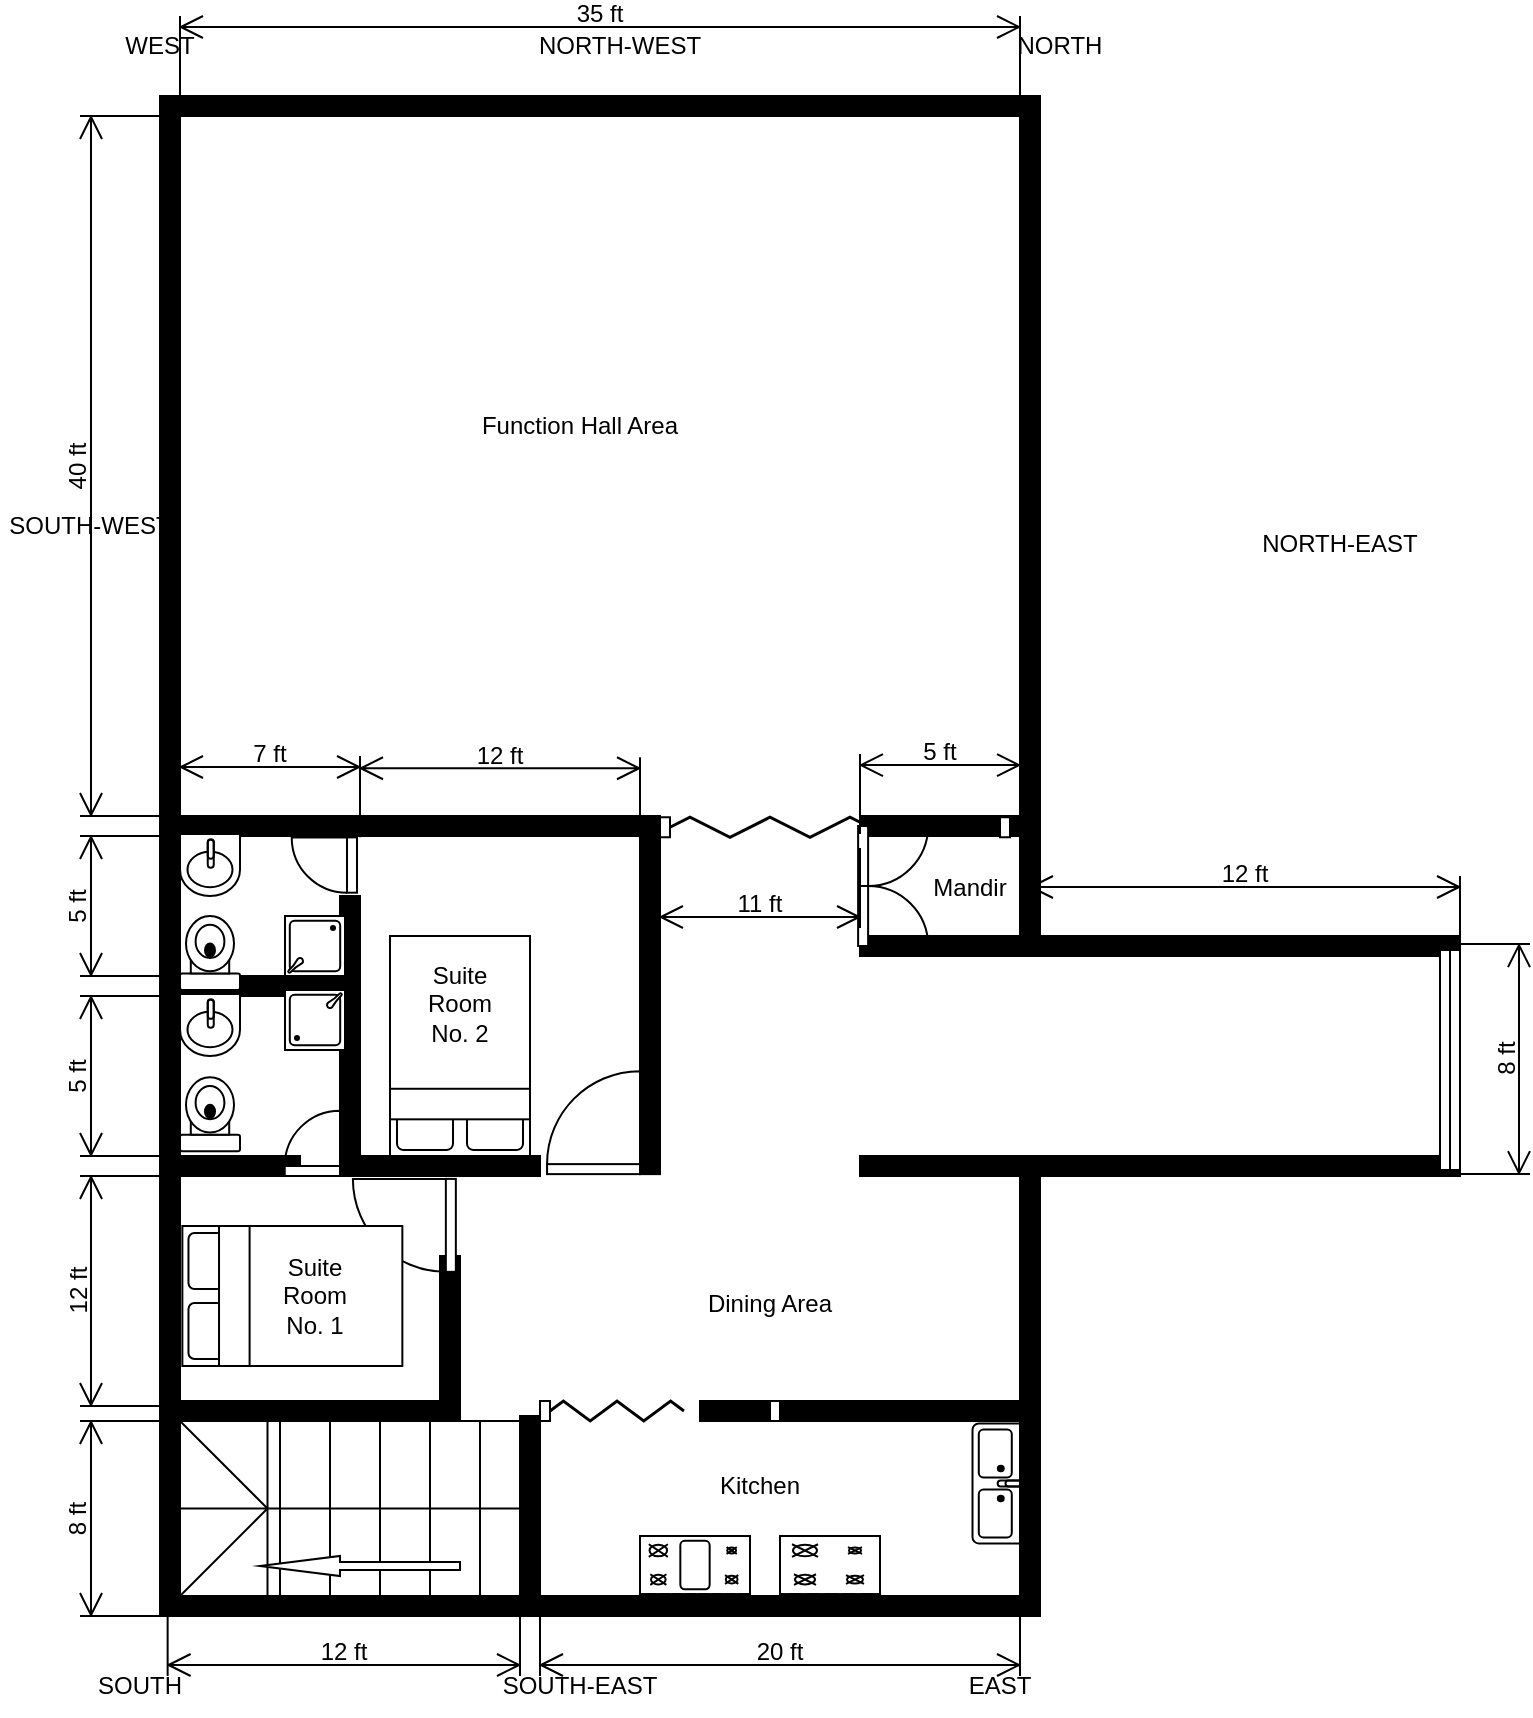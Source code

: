 <mxfile version="24.0.4" type="github">
  <diagram name="Page-1" id="MxFsTh5EfBBZG-4ZZ3Ez">
    <mxGraphModel dx="1434" dy="746" grid="1" gridSize="10" guides="1" tooltips="1" connect="1" arrows="1" fold="1" page="1" pageScale="1" pageWidth="850" pageHeight="1100" math="0" shadow="0">
      <root>
        <mxCell id="0" />
        <mxCell id="1" parent="0" />
        <mxCell id="P2xLhk2kLivvHlx-UTb--2" value="SOUTH" style="text;html=1;align=center;verticalAlign=middle;whiteSpace=wrap;rounded=0;" vertex="1" parent="1">
          <mxGeometry x="40" y="970" width="60" height="30" as="geometry" />
        </mxCell>
        <mxCell id="P2xLhk2kLivvHlx-UTb--4" value="EAST" style="text;html=1;align=center;verticalAlign=middle;whiteSpace=wrap;rounded=0;" vertex="1" parent="1">
          <mxGeometry x="470" y="970" width="60" height="30" as="geometry" />
        </mxCell>
        <mxCell id="P2xLhk2kLivvHlx-UTb--5" value="WEST" style="text;html=1;align=center;verticalAlign=middle;whiteSpace=wrap;rounded=0;" vertex="1" parent="1">
          <mxGeometry x="50" y="150" width="60" height="30" as="geometry" />
        </mxCell>
        <mxCell id="P2xLhk2kLivvHlx-UTb--6" value="NORTH" style="text;html=1;align=center;verticalAlign=middle;whiteSpace=wrap;rounded=0;" vertex="1" parent="1">
          <mxGeometry x="500" y="150" width="60" height="30" as="geometry" />
        </mxCell>
        <mxCell id="P2xLhk2kLivvHlx-UTb--7" value="SOUTH-EAST" style="text;html=1;align=center;verticalAlign=middle;whiteSpace=wrap;rounded=0;" vertex="1" parent="1">
          <mxGeometry x="245" y="970" width="90" height="30" as="geometry" />
        </mxCell>
        <mxCell id="P2xLhk2kLivvHlx-UTb--8" value="NORTH-EAST" style="text;html=1;align=center;verticalAlign=middle;whiteSpace=wrap;rounded=0;" vertex="1" parent="1">
          <mxGeometry x="630" y="399.06" width="80" height="30" as="geometry" />
        </mxCell>
        <mxCell id="P2xLhk2kLivvHlx-UTb--9" value="SOUTH-WEST" style="text;html=1;align=center;verticalAlign=middle;whiteSpace=wrap;rounded=0;" vertex="1" parent="1">
          <mxGeometry y="390" width="90" height="30" as="geometry" />
        </mxCell>
        <mxCell id="P2xLhk2kLivvHlx-UTb--10" value="NORTH-WEST" style="text;html=1;align=center;verticalAlign=middle;whiteSpace=wrap;rounded=0;" vertex="1" parent="1">
          <mxGeometry x="260" y="150" width="100" height="30" as="geometry" />
        </mxCell>
        <mxCell id="P2xLhk2kLivvHlx-UTb--14" value="" style="verticalLabelPosition=bottom;html=1;verticalAlign=top;align=center;shape=mxgraph.floorplan.stairsRest;rotation=-180;" vertex="1" parent="1">
          <mxGeometry x="90" y="852.5" width="175" height="87.5" as="geometry" />
        </mxCell>
        <mxCell id="P2xLhk2kLivvHlx-UTb--17" value="" style="verticalLabelPosition=bottom;html=1;verticalAlign=top;align=center;shape=mxgraph.floorplan.wall;fillColor=strokeColor;" vertex="1" parent="1">
          <mxGeometry x="430" y="610" width="80" height="10" as="geometry" />
        </mxCell>
        <mxCell id="P2xLhk2kLivvHlx-UTb--23" value="" style="verticalLabelPosition=bottom;html=1;verticalAlign=top;align=center;shape=mxgraph.floorplan.wall;fillColor=strokeColor;direction=south;" vertex="1" parent="1">
          <mxGeometry x="170" y="590" width="10" height="130" as="geometry" />
        </mxCell>
        <mxCell id="P2xLhk2kLivvHlx-UTb--24" value="" style="verticalLabelPosition=bottom;html=1;verticalAlign=top;align=center;shape=mxgraph.floorplan.wall;fillColor=strokeColor;direction=south;" vertex="1" parent="1">
          <mxGeometry x="260" y="850" width="10" height="90" as="geometry" />
        </mxCell>
        <mxCell id="P2xLhk2kLivvHlx-UTb--25" value="" style="verticalLabelPosition=bottom;html=1;verticalAlign=top;align=center;shape=mxgraph.floorplan.wall;fillColor=strokeColor;" vertex="1" parent="1">
          <mxGeometry x="350" y="842.5" width="165" height="10" as="geometry" />
        </mxCell>
        <mxCell id="P2xLhk2kLivvHlx-UTb--26" value="" style="verticalLabelPosition=bottom;html=1;verticalAlign=top;align=center;shape=mxgraph.floorplan.wall;fillColor=strokeColor;" vertex="1" parent="1">
          <mxGeometry x="90" y="842.5" width="140" height="10" as="geometry" />
        </mxCell>
        <mxCell id="P2xLhk2kLivvHlx-UTb--27" value="" style="verticalLabelPosition=bottom;html=1;verticalAlign=top;align=center;shape=mxgraph.floorplan.wall;fillColor=strokeColor;" vertex="1" parent="1">
          <mxGeometry x="90" y="720" width="60" height="10" as="geometry" />
        </mxCell>
        <mxCell id="P2xLhk2kLivvHlx-UTb--28" value="" style="verticalLabelPosition=bottom;html=1;verticalAlign=top;align=center;shape=mxgraph.floorplan.wall;fillColor=strokeColor;direction=south;" vertex="1" parent="1">
          <mxGeometry x="220" y="770" width="10" height="72.5" as="geometry" />
        </mxCell>
        <mxCell id="P2xLhk2kLivvHlx-UTb--29" value="" style="verticalLabelPosition=bottom;html=1;verticalAlign=top;align=center;shape=mxgraph.floorplan.wall;fillColor=strokeColor;" vertex="1" parent="1">
          <mxGeometry x="430" y="720" width="80" height="10" as="geometry" />
        </mxCell>
        <mxCell id="P2xLhk2kLivvHlx-UTb--30" value="" style="verticalLabelPosition=bottom;html=1;verticalAlign=top;align=center;shape=mxgraph.floorplan.doorAccordion;dx=0.6;" vertex="1" parent="1">
          <mxGeometry x="270" y="842.5" width="120" height="10" as="geometry" />
        </mxCell>
        <mxCell id="P2xLhk2kLivvHlx-UTb--31" value="" style="verticalLabelPosition=bottom;html=1;verticalAlign=top;align=center;shape=mxgraph.floorplan.wall;fillColor=strokeColor;direction=south;" vertex="1" parent="1">
          <mxGeometry x="80" y="190" width="10" height="760" as="geometry" />
        </mxCell>
        <mxCell id="P2xLhk2kLivvHlx-UTb--32" value="" style="verticalLabelPosition=bottom;html=1;verticalAlign=top;align=center;shape=mxgraph.floorplan.wall;fillColor=strokeColor;direction=south;" vertex="1" parent="1">
          <mxGeometry x="510" y="190" width="10" height="430" as="geometry" />
        </mxCell>
        <mxCell id="P2xLhk2kLivvHlx-UTb--33" value="" style="verticalLabelPosition=bottom;html=1;verticalAlign=top;align=center;shape=mxgraph.floorplan.wall;fillColor=strokeColor;" vertex="1" parent="1">
          <mxGeometry x="90" y="190" width="420" height="10" as="geometry" />
        </mxCell>
        <mxCell id="P2xLhk2kLivvHlx-UTb--34" value="" style="verticalLabelPosition=bottom;html=1;verticalAlign=top;align=center;shape=mxgraph.floorplan.wall;fillColor=strokeColor;" vertex="1" parent="1">
          <mxGeometry x="260" y="940" width="260" height="10" as="geometry" />
        </mxCell>
        <mxCell id="P2xLhk2kLivvHlx-UTb--35" value="" style="verticalLabelPosition=bottom;html=1;verticalAlign=top;align=center;shape=mxgraph.floorplan.wall;fillColor=strokeColor;" vertex="1" parent="1">
          <mxGeometry x="80" y="940" width="190" height="10" as="geometry" />
        </mxCell>
        <mxCell id="P2xLhk2kLivvHlx-UTb--36" value="" style="verticalLabelPosition=bottom;html=1;verticalAlign=top;align=center;shape=mxgraph.floorplan.wall;fillColor=strokeColor;" vertex="1" parent="1">
          <mxGeometry x="80" y="630" width="90" height="10" as="geometry" />
        </mxCell>
        <mxCell id="P2xLhk2kLivvHlx-UTb--37" value="" style="verticalLabelPosition=bottom;html=1;verticalAlign=top;align=center;shape=mxgraph.floorplan.wall;fillColor=strokeColor;" vertex="1" parent="1">
          <mxGeometry x="90" y="550" width="240" height="10" as="geometry" />
        </mxCell>
        <mxCell id="P2xLhk2kLivvHlx-UTb--38" value="" style="verticalLabelPosition=bottom;html=1;verticalAlign=top;align=center;shape=mxgraph.floorplan.wall;fillColor=strokeColor;direction=south;" vertex="1" parent="1">
          <mxGeometry x="320" y="559.06" width="10" height="170" as="geometry" />
        </mxCell>
        <mxCell id="P2xLhk2kLivvHlx-UTb--39" value="" style="verticalLabelPosition=bottom;html=1;verticalAlign=top;align=center;shape=mxgraph.floorplan.wall;fillColor=strokeColor;" vertex="1" parent="1">
          <mxGeometry x="170" y="720" width="100" height="10" as="geometry" />
        </mxCell>
        <mxCell id="P2xLhk2kLivvHlx-UTb--41" value="" style="verticalLabelPosition=bottom;html=1;verticalAlign=top;align=center;shape=mxgraph.floorplan.doorLeft;aspect=fixed;rotation=-180;" vertex="1" parent="1">
          <mxGeometry x="273.53" y="679.69" width="46.47" height="49.37" as="geometry" />
        </mxCell>
        <mxCell id="P2xLhk2kLivvHlx-UTb--42" value="" style="verticalLabelPosition=bottom;html=1;verticalAlign=top;align=center;shape=mxgraph.floorplan.doorLeft;aspect=fixed;rotation=-180;" vertex="1" parent="1">
          <mxGeometry x="142.36" y="700.63" width="27.64" height="29.37" as="geometry" />
        </mxCell>
        <mxCell id="P2xLhk2kLivvHlx-UTb--43" value="" style="verticalLabelPosition=bottom;html=1;verticalAlign=top;align=center;shape=mxgraph.floorplan.doorLeft;aspect=fixed;rotation=90;" vertex="1" parent="1">
          <mxGeometry x="150" y="559.84" width="27.64" height="29.37" as="geometry" />
        </mxCell>
        <mxCell id="P2xLhk2kLivvHlx-UTb--44" value="" style="verticalLabelPosition=bottom;html=1;verticalAlign=top;align=center;shape=mxgraph.floorplan.doorLeft;aspect=fixed;rotation=90;" vertex="1" parent="1">
          <mxGeometry x="180.0" y="730" width="46.47" height="49.37" as="geometry" />
        </mxCell>
        <mxCell id="P2xLhk2kLivvHlx-UTb--45" value="" style="verticalLabelPosition=bottom;html=1;verticalAlign=top;align=center;shape=mxgraph.floorplan.wall;fillColor=strokeColor;" vertex="1" parent="1">
          <mxGeometry x="430" y="550" width="85" height="10" as="geometry" />
        </mxCell>
        <mxCell id="P2xLhk2kLivvHlx-UTb--47" value="" style="verticalLabelPosition=bottom;html=1;verticalAlign=top;align=center;shape=mxgraph.floorplan.wall;fillColor=strokeColor;" vertex="1" parent="1">
          <mxGeometry x="515" y="720" width="215" height="10" as="geometry" />
        </mxCell>
        <mxCell id="P2xLhk2kLivvHlx-UTb--48" value="" style="verticalLabelPosition=bottom;html=1;verticalAlign=top;align=center;shape=mxgraph.floorplan.wall;fillColor=strokeColor;" vertex="1" parent="1">
          <mxGeometry x="520" y="610" width="210" height="10" as="geometry" />
        </mxCell>
        <mxCell id="P2xLhk2kLivvHlx-UTb--50" value="" style="verticalLabelPosition=bottom;html=1;verticalAlign=top;align=center;shape=mxgraph.floorplan.doorDouble;aspect=fixed;rotation=-90;" vertex="1" parent="1">
          <mxGeometry x="415" y="569.06" width="60" height="31.88" as="geometry" />
        </mxCell>
        <mxCell id="P2xLhk2kLivvHlx-UTb--51" value="" style="verticalLabelPosition=bottom;html=1;verticalAlign=top;align=center;shape=mxgraph.floorplan.toilet;rotation=-180;" vertex="1" parent="1">
          <mxGeometry x="90" y="680.63" width="30" height="37" as="geometry" />
        </mxCell>
        <mxCell id="P2xLhk2kLivvHlx-UTb--52" value="" style="verticalLabelPosition=bottom;html=1;verticalAlign=top;align=center;shape=mxgraph.floorplan.sink_1;" vertex="1" parent="1">
          <mxGeometry x="90" y="639.06" width="30" height="30.94" as="geometry" />
        </mxCell>
        <mxCell id="P2xLhk2kLivvHlx-UTb--56" value="" style="verticalLabelPosition=bottom;html=1;verticalAlign=top;align=center;shape=mxgraph.floorplan.shower2;rotation=0;" vertex="1" parent="1">
          <mxGeometry x="142.5" y="637" width="30" height="30" as="geometry" />
        </mxCell>
        <mxCell id="P2xLhk2kLivvHlx-UTb--57" value="" style="verticalLabelPosition=bottom;html=1;verticalAlign=top;align=center;shape=mxgraph.floorplan.toilet;rotation=-180;" vertex="1" parent="1">
          <mxGeometry x="90" y="600" width="30" height="37" as="geometry" />
        </mxCell>
        <mxCell id="P2xLhk2kLivvHlx-UTb--58" value="" style="verticalLabelPosition=bottom;html=1;verticalAlign=top;align=center;shape=mxgraph.floorplan.sink_1;" vertex="1" parent="1">
          <mxGeometry x="90" y="559.06" width="30" height="30.94" as="geometry" />
        </mxCell>
        <mxCell id="P2xLhk2kLivvHlx-UTb--59" value="" style="verticalLabelPosition=bottom;html=1;verticalAlign=top;align=center;shape=mxgraph.floorplan.shower2;rotation=-180;" vertex="1" parent="1">
          <mxGeometry x="142.5" y="600" width="30" height="30" as="geometry" />
        </mxCell>
        <mxCell id="P2xLhk2kLivvHlx-UTb--60" value="" style="verticalLabelPosition=bottom;html=1;verticalAlign=top;align=center;shape=mxgraph.floorplan.doorAccordion;dx=0.6;" vertex="1" parent="1">
          <mxGeometry x="330" y="550.63" width="175" height="10" as="geometry" />
        </mxCell>
        <mxCell id="P2xLhk2kLivvHlx-UTb--61" value="" style="verticalLabelPosition=bottom;html=1;verticalAlign=top;align=center;shape=mxgraph.floorplan.sink_double2;rotation=90;" vertex="1" parent="1">
          <mxGeometry x="470" y="870" width="60" height="27.5" as="geometry" />
        </mxCell>
        <mxCell id="P2xLhk2kLivvHlx-UTb--62" value="" style="verticalLabelPosition=bottom;html=1;verticalAlign=top;align=center;shape=mxgraph.floorplan.range_1;" vertex="1" parent="1">
          <mxGeometry x="390" y="910" width="50" height="30" as="geometry" />
        </mxCell>
        <mxCell id="P2xLhk2kLivvHlx-UTb--63" value="" style="verticalLabelPosition=bottom;html=1;verticalAlign=top;align=center;shape=mxgraph.floorplan.range_2;" vertex="1" parent="1">
          <mxGeometry x="320" y="910" width="55" height="30" as="geometry" />
        </mxCell>
        <mxCell id="P2xLhk2kLivvHlx-UTb--64" value="" style="html=1;shadow=0;dashed=0;align=center;verticalAlign=middle;shape=mxgraph.arrows2.arrow;dy=0.6;dx=40;flipH=1;notch=0;" vertex="1" parent="1">
          <mxGeometry x="130" y="920" width="100" height="10" as="geometry" />
        </mxCell>
        <mxCell id="P2xLhk2kLivvHlx-UTb--67" value="Dining Area" style="text;html=1;align=center;verticalAlign=middle;whiteSpace=wrap;rounded=0;" vertex="1" parent="1">
          <mxGeometry x="320" y="779.37" width="130" height="30" as="geometry" />
        </mxCell>
        <mxCell id="P2xLhk2kLivvHlx-UTb--68" value="Function Hall Area" style="text;html=1;align=center;verticalAlign=middle;whiteSpace=wrap;rounded=0;" vertex="1" parent="1">
          <mxGeometry x="220" y="340" width="140" height="30" as="geometry" />
        </mxCell>
        <mxCell id="P2xLhk2kLivvHlx-UTb--69" value="Kitchen" style="text;html=1;align=center;verticalAlign=middle;whiteSpace=wrap;rounded=0;" vertex="1" parent="1">
          <mxGeometry x="350" y="870" width="60" height="30" as="geometry" />
        </mxCell>
        <mxCell id="P2xLhk2kLivvHlx-UTb--70" value="Mandir" style="text;html=1;align=center;verticalAlign=middle;whiteSpace=wrap;rounded=0;" vertex="1" parent="1">
          <mxGeometry x="455" y="570.94" width="60" height="30" as="geometry" />
        </mxCell>
        <mxCell id="P2xLhk2kLivvHlx-UTb--71" value="" style="verticalLabelPosition=bottom;html=1;verticalAlign=top;align=center;shape=mxgraph.floorplan.wall;fillColor=strokeColor;direction=south;" vertex="1" parent="1">
          <mxGeometry x="510" y="720" width="10" height="230" as="geometry" />
        </mxCell>
        <mxCell id="P2xLhk2kLivvHlx-UTb--73" value="" style="verticalLabelPosition=bottom;html=1;verticalAlign=top;align=center;shape=mxgraph.floorplan.window;rotation=90;" vertex="1" parent="1">
          <mxGeometry x="670" y="667" width="110" height="10" as="geometry" />
        </mxCell>
        <mxCell id="P2xLhk2kLivvHlx-UTb--75" value="" style="verticalLabelPosition=bottom;html=1;verticalAlign=top;align=center;shape=mxgraph.floorplan.bed_double;rotation=-90;" vertex="1" parent="1">
          <mxGeometry x="111.18" y="735" width="70" height="110" as="geometry" />
        </mxCell>
        <mxCell id="P2xLhk2kLivvHlx-UTb--65" value="Suite Room No. 1" style="text;html=1;align=center;verticalAlign=middle;whiteSpace=wrap;rounded=0;" vertex="1" parent="1">
          <mxGeometry x="135" y="775" width="45" height="30" as="geometry" />
        </mxCell>
        <mxCell id="P2xLhk2kLivvHlx-UTb--76" value="" style="verticalLabelPosition=bottom;html=1;verticalAlign=top;align=center;shape=mxgraph.floorplan.bed_double;rotation=-180;" vertex="1" parent="1">
          <mxGeometry x="195.0" y="610" width="70" height="110" as="geometry" />
        </mxCell>
        <mxCell id="P2xLhk2kLivvHlx-UTb--66" value="Suite Room No. 2" style="text;html=1;align=center;verticalAlign=middle;whiteSpace=wrap;rounded=0;" vertex="1" parent="1">
          <mxGeometry x="210" y="629.06" width="40" height="30" as="geometry" />
        </mxCell>
        <mxCell id="P2xLhk2kLivvHlx-UTb--77" value="8 ft" style="shape=dimension;direction=south;whiteSpace=wrap;html=1;align=center;points=[];verticalAlign=top;labelBackgroundColor=none;horizontal=0;spacingTop=-15;" vertex="1" parent="1">
          <mxGeometry x="40" y="852.5" width="40" height="97.5" as="geometry" />
        </mxCell>
        <mxCell id="P2xLhk2kLivvHlx-UTb--78" value="12 ft" style="shape=dimension;direction=south;whiteSpace=wrap;html=1;align=center;points=[];verticalAlign=top;labelBackgroundColor=none;horizontal=0;spacingTop=-15;" vertex="1" parent="1">
          <mxGeometry x="40" y="730" width="40" height="115" as="geometry" />
        </mxCell>
        <mxCell id="P2xLhk2kLivvHlx-UTb--79" value="5 ft" style="shape=dimension;direction=south;whiteSpace=wrap;html=1;align=center;points=[];verticalAlign=top;labelBackgroundColor=none;horizontal=0;spacingTop=-15;" vertex="1" parent="1">
          <mxGeometry x="40" y="640" width="40" height="80" as="geometry" />
        </mxCell>
        <mxCell id="P2xLhk2kLivvHlx-UTb--80" value="5 ft" style="shape=dimension;direction=south;whiteSpace=wrap;html=1;align=center;points=[];verticalAlign=top;labelBackgroundColor=none;horizontal=0;spacingTop=-15;" vertex="1" parent="1">
          <mxGeometry x="40" y="560" width="40" height="70" as="geometry" />
        </mxCell>
        <mxCell id="P2xLhk2kLivvHlx-UTb--81" value="40 ft" style="shape=dimension;direction=south;whiteSpace=wrap;html=1;align=center;points=[];verticalAlign=top;labelBackgroundColor=none;horizontal=0;spacingTop=-15;" vertex="1" parent="1">
          <mxGeometry x="40" y="200" width="40" height="350" as="geometry" />
        </mxCell>
        <mxCell id="P2xLhk2kLivvHlx-UTb--82" value="12 ft" style="shape=dimension;whiteSpace=wrap;html=1;align=center;points=[];verticalAlign=bottom;spacingBottom=3;labelBackgroundColor=none;" vertex="1" parent="1">
          <mxGeometry x="83.82" y="940" width="176.18" height="40" as="geometry" />
        </mxCell>
        <mxCell id="P2xLhk2kLivvHlx-UTb--83" value="20 ft" style="shape=dimension;whiteSpace=wrap;html=1;align=center;points=[];verticalAlign=bottom;spacingBottom=3;labelBackgroundColor=none;" vertex="1" parent="1">
          <mxGeometry x="270" y="940" width="240" height="40" as="geometry" />
        </mxCell>
        <mxCell id="P2xLhk2kLivvHlx-UTb--84" value="7 ft" style="shape=dimension;direction=west;whiteSpace=wrap;html=1;align=center;points=[];verticalAlign=top;spacingTop=-15;labelBackgroundColor=none;" vertex="1" parent="1">
          <mxGeometry x="90" y="520" width="90" height="40" as="geometry" />
        </mxCell>
        <mxCell id="P2xLhk2kLivvHlx-UTb--85" value="12 ft" style="shape=dimension;direction=west;whiteSpace=wrap;html=1;align=center;points=[];verticalAlign=top;spacingTop=-15;labelBackgroundColor=none;" vertex="1" parent="1">
          <mxGeometry x="180" y="520.63" width="140" height="40" as="geometry" />
        </mxCell>
        <mxCell id="P2xLhk2kLivvHlx-UTb--86" value="5 ft" style="shape=dimension;direction=west;whiteSpace=wrap;html=1;align=center;points=[];verticalAlign=top;spacingTop=-15;labelBackgroundColor=none;" vertex="1" parent="1">
          <mxGeometry x="430" y="519.06" width="80" height="40" as="geometry" />
        </mxCell>
        <mxCell id="P2xLhk2kLivvHlx-UTb--87" value="11 ft" style="shape=dimension;whiteSpace=wrap;html=1;align=center;points=[];verticalAlign=bottom;spacingBottom=3;labelBackgroundColor=none;" vertex="1" parent="1">
          <mxGeometry x="330" y="566" width="100" height="40" as="geometry" />
        </mxCell>
        <mxCell id="P2xLhk2kLivvHlx-UTb--88" value="35 ft" style="shape=dimension;direction=west;whiteSpace=wrap;html=1;align=center;points=[];verticalAlign=top;spacingTop=-15;labelBackgroundColor=none;" vertex="1" parent="1">
          <mxGeometry x="90" y="150" width="420" height="40" as="geometry" />
        </mxCell>
        <mxCell id="P2xLhk2kLivvHlx-UTb--89" value="8 ft" style="shape=dimension;direction=north;whiteSpace=wrap;html=1;align=center;points=[];verticalAlign=bottom;labelBackgroundColor=none;horizontal=0;spacingBottom=3;" vertex="1" parent="1">
          <mxGeometry x="730" y="614.06" width="35" height="115" as="geometry" />
        </mxCell>
        <mxCell id="P2xLhk2kLivvHlx-UTb--90" value="12 ft" style="shape=dimension;direction=west;whiteSpace=wrap;html=1;align=center;points=[];verticalAlign=top;spacingTop=-15;labelBackgroundColor=none;" vertex="1" parent="1">
          <mxGeometry x="515" y="580" width="215" height="40" as="geometry" />
        </mxCell>
      </root>
    </mxGraphModel>
  </diagram>
</mxfile>
